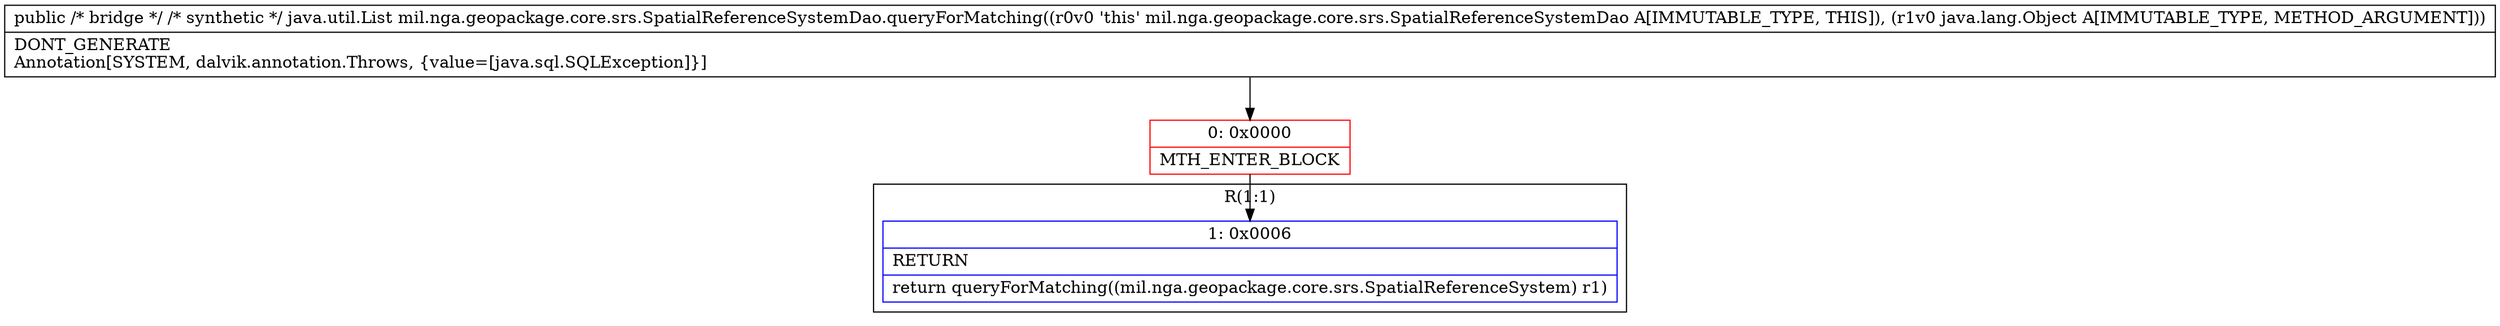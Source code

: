digraph "CFG formil.nga.geopackage.core.srs.SpatialReferenceSystemDao.queryForMatching(Ljava\/lang\/Object;)Ljava\/util\/List;" {
subgraph cluster_Region_177734290 {
label = "R(1:1)";
node [shape=record,color=blue];
Node_1 [shape=record,label="{1\:\ 0x0006|RETURN\l|return queryForMatching((mil.nga.geopackage.core.srs.SpatialReferenceSystem) r1)\l}"];
}
Node_0 [shape=record,color=red,label="{0\:\ 0x0000|MTH_ENTER_BLOCK\l}"];
MethodNode[shape=record,label="{public \/* bridge *\/ \/* synthetic *\/ java.util.List mil.nga.geopackage.core.srs.SpatialReferenceSystemDao.queryForMatching((r0v0 'this' mil.nga.geopackage.core.srs.SpatialReferenceSystemDao A[IMMUTABLE_TYPE, THIS]), (r1v0 java.lang.Object A[IMMUTABLE_TYPE, METHOD_ARGUMENT]))  | DONT_GENERATE\lAnnotation[SYSTEM, dalvik.annotation.Throws, \{value=[java.sql.SQLException]\}]\l}"];
MethodNode -> Node_0;
Node_0 -> Node_1;
}

